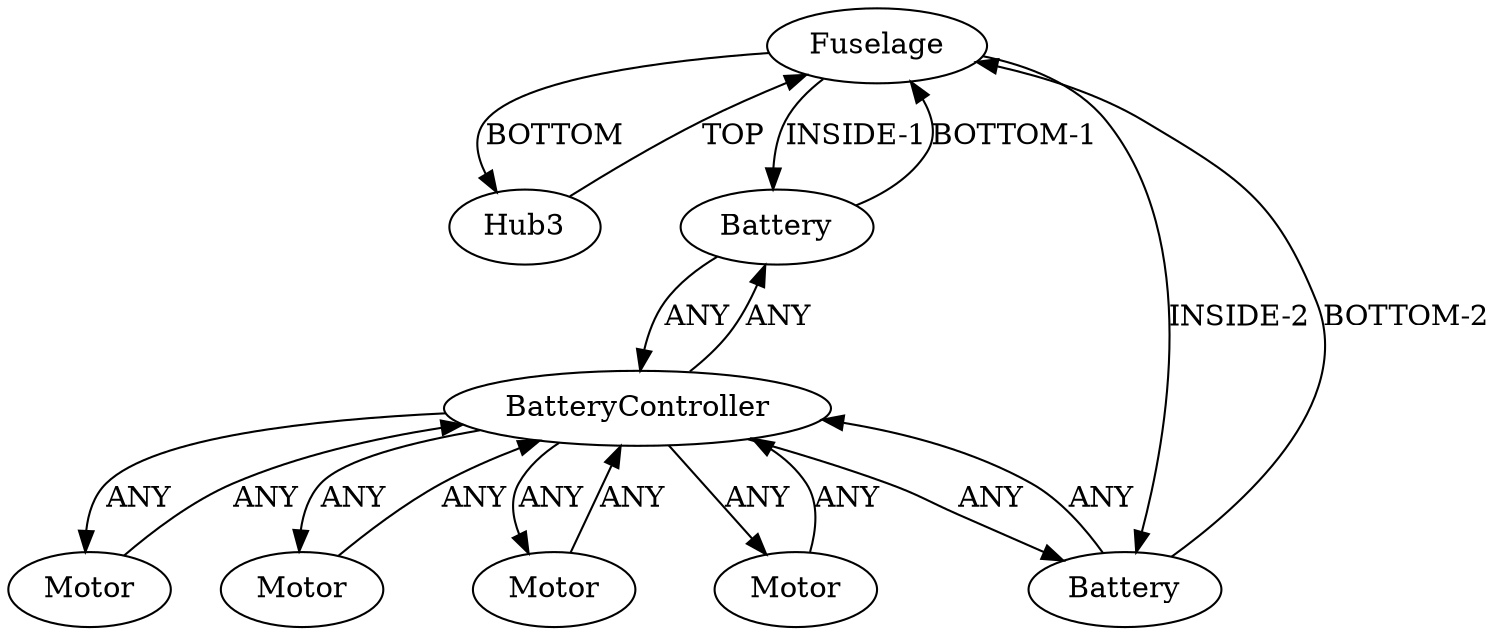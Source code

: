 /* Created by igraph 0.10.2 */
digraph {
  0 [
    instance=Fuselage_instance_1
    label=Fuselage
  ];
  1 [
    instance=Motor_instance_1
    label=Motor
  ];
  2 [
    instance=Hub3_instance_4
    label=Hub3
  ];
  3 [
    instance=Motor_instance_2
    label=Motor
  ];
  4 [
    instance=Motor_instance_3
    label=Motor
  ];
  5 [
    instance=Battery_instance_1
    label=Battery
  ];
  6 [
    instance=Battery_instance_2
    label=Battery
  ];
  7 [
    instance=Motor_instance_4
    label=Motor
  ];
  8 [
    instance=BatteryController_instance_1
    label=BatteryController
  ];

  0 -> 2 [
    label=BOTTOM
  ];
  0 -> 5 [
    label="INSIDE-1"
  ];
  0 -> 6 [
    label="INSIDE-2"
  ];
  1 -> 8 [
    label=ANY
  ];
  2 -> 0 [
    label=TOP
  ];
  3 -> 8 [
    label=ANY
  ];
  4 -> 8 [
    label=ANY
  ];
  5 -> 0 [
    label="BOTTOM-1"
  ];
  5 -> 8 [
    label=ANY
  ];
  6 -> 0 [
    label="BOTTOM-2"
  ];
  6 -> 8 [
    label=ANY
  ];
  7 -> 8 [
    label=ANY
  ];
  8 -> 1 [
    label=ANY
  ];
  8 -> 3 [
    label=ANY
  ];
  8 -> 4 [
    label=ANY
  ];
  8 -> 5 [
    label=ANY
  ];
  8 -> 6 [
    label=ANY
  ];
  8 -> 7 [
    label=ANY
  ];
}
